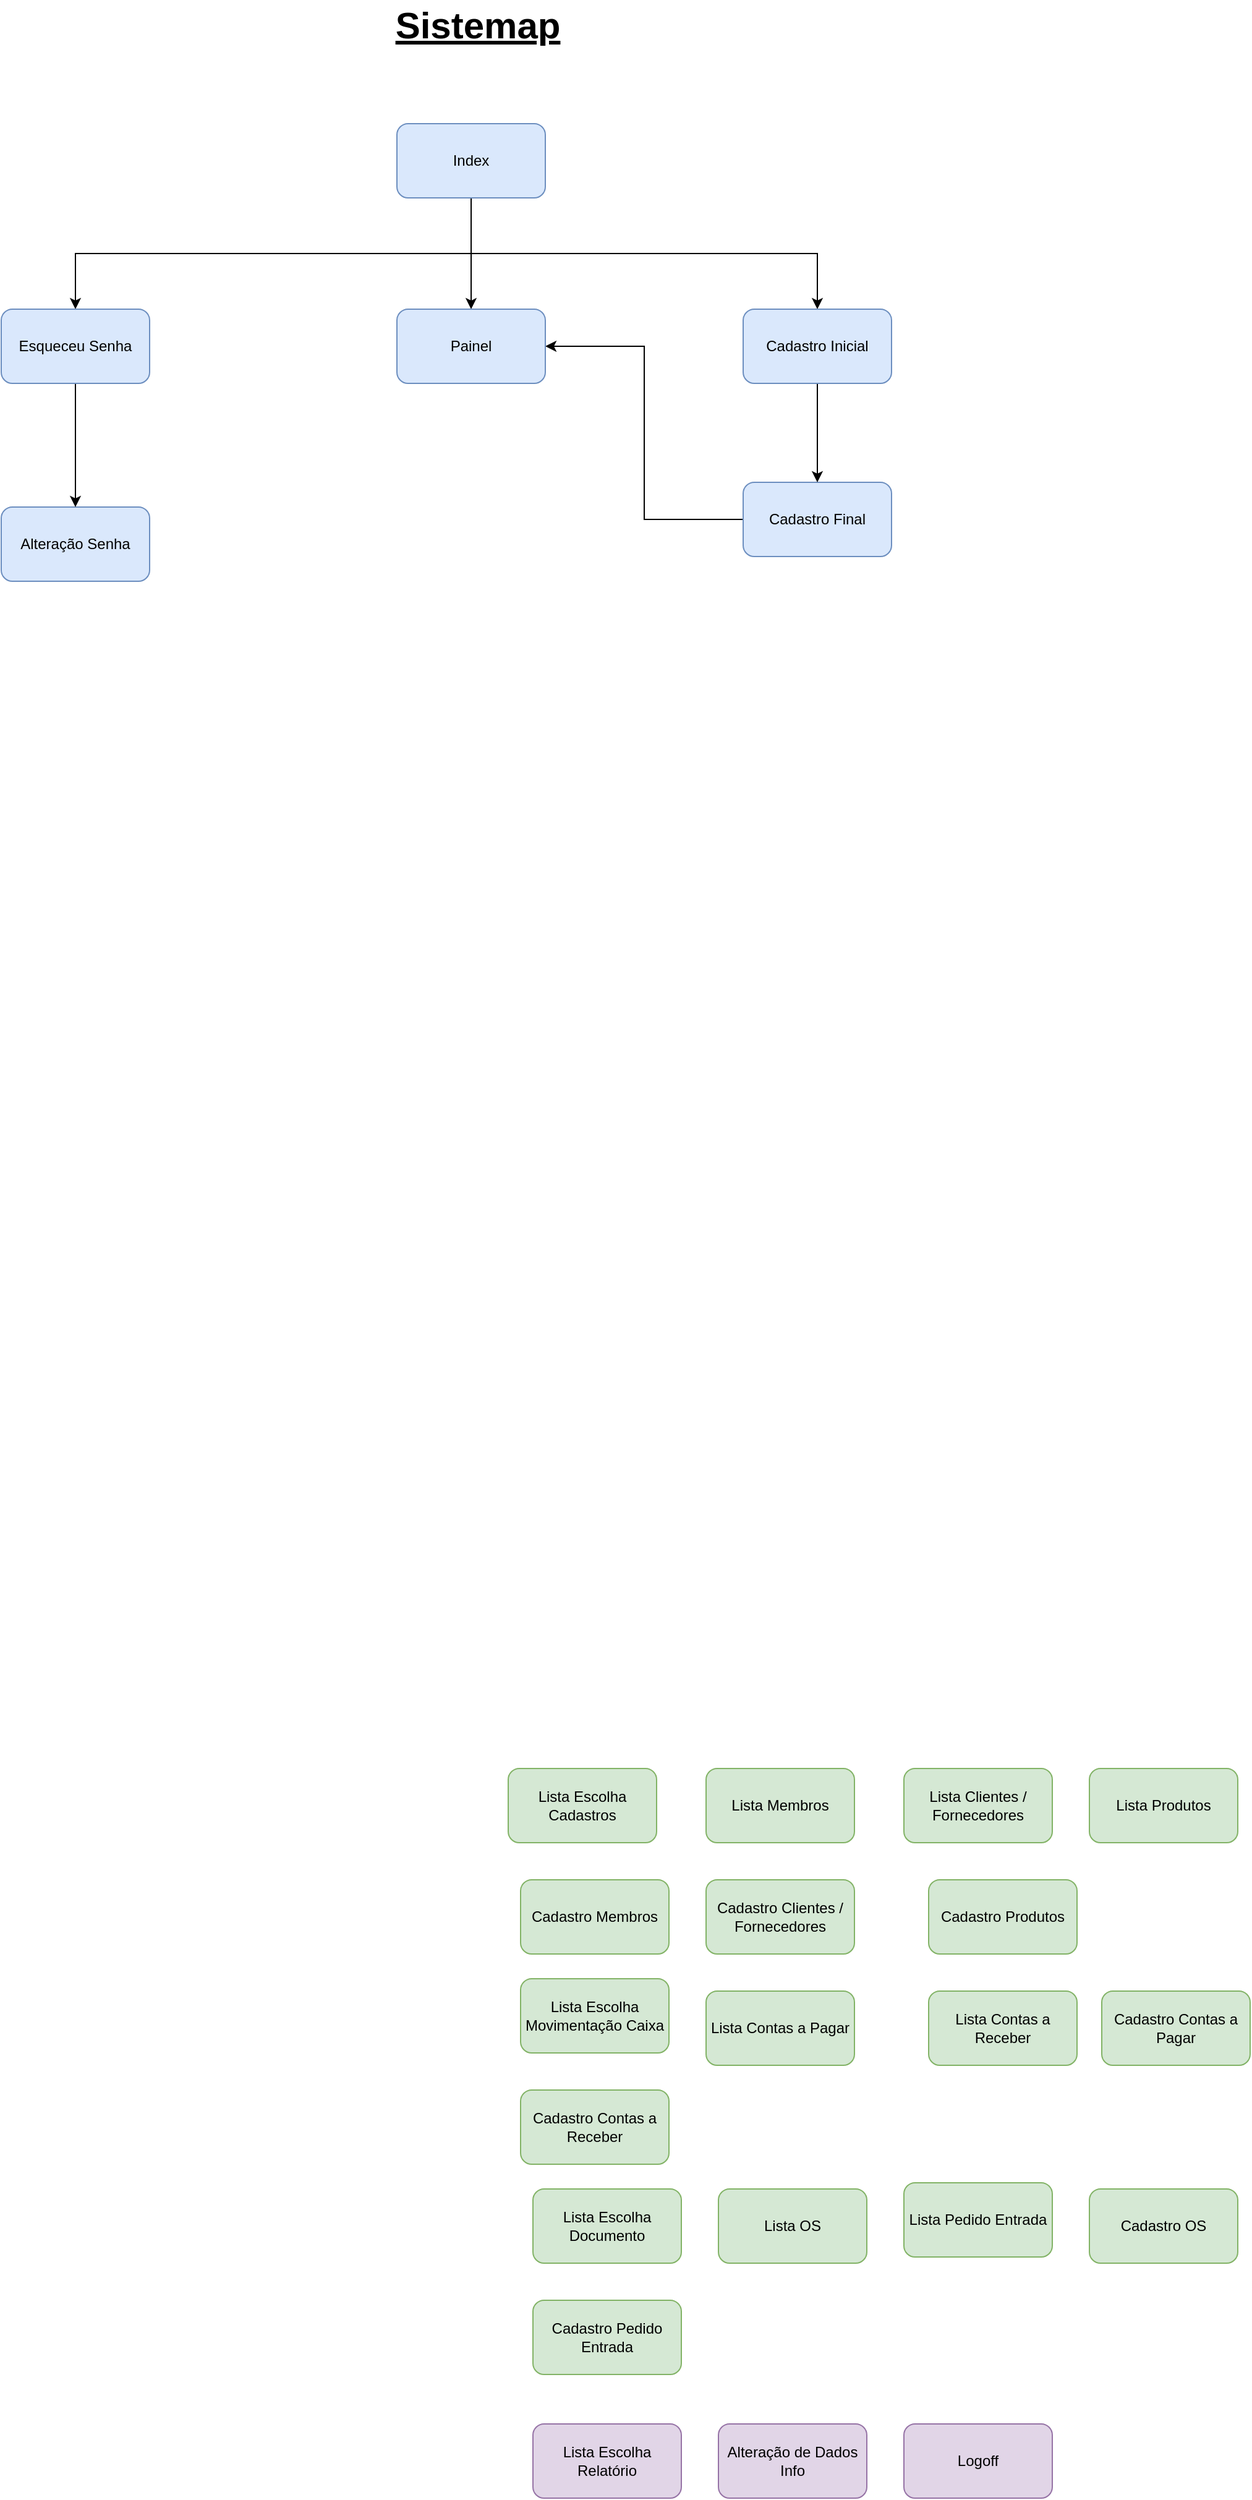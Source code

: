 <mxfile version="14.4.9" type="github">
  <diagram id="C5RBs43oDa-KdzZeNtuy" name="Page-1">
    <mxGraphModel dx="1834" dy="2087" grid="1" gridSize="10" guides="1" tooltips="1" connect="1" arrows="1" fold="1" page="1" pageScale="1" pageWidth="827" pageHeight="1169" math="0" shadow="0">
      <root>
        <mxCell id="WIyWlLk6GJQsqaUBKTNV-0" />
        <mxCell id="WIyWlLk6GJQsqaUBKTNV-1" parent="WIyWlLk6GJQsqaUBKTNV-0" />
        <mxCell id="mdEiC-76GbIUr6cUF3B1-29" style="edgeStyle=orthogonalEdgeStyle;rounded=0;orthogonalLoop=1;jettySize=auto;html=1;entryX=0.5;entryY=0;entryDx=0;entryDy=0;exitX=0.5;exitY=1;exitDx=0;exitDy=0;" edge="1" parent="WIyWlLk6GJQsqaUBKTNV-1" source="mdEiC-76GbIUr6cUF3B1-0" target="mdEiC-76GbIUr6cUF3B1-2">
          <mxGeometry relative="1" as="geometry" />
        </mxCell>
        <mxCell id="mdEiC-76GbIUr6cUF3B1-33" style="edgeStyle=orthogonalEdgeStyle;rounded=0;orthogonalLoop=1;jettySize=auto;html=1;" edge="1" parent="WIyWlLk6GJQsqaUBKTNV-1" source="mdEiC-76GbIUr6cUF3B1-0" target="mdEiC-76GbIUr6cUF3B1-26">
          <mxGeometry relative="1" as="geometry" />
        </mxCell>
        <mxCell id="mdEiC-76GbIUr6cUF3B1-34" style="edgeStyle=orthogonalEdgeStyle;rounded=0;orthogonalLoop=1;jettySize=auto;html=1;exitX=0.5;exitY=1;exitDx=0;exitDy=0;" edge="1" parent="WIyWlLk6GJQsqaUBKTNV-1" source="mdEiC-76GbIUr6cUF3B1-0" target="mdEiC-76GbIUr6cUF3B1-4">
          <mxGeometry relative="1" as="geometry" />
        </mxCell>
        <mxCell id="mdEiC-76GbIUr6cUF3B1-0" value="Index" style="rounded=1;whiteSpace=wrap;html=1;fillColor=#dae8fc;strokeColor=#6c8ebf;" vertex="1" parent="WIyWlLk6GJQsqaUBKTNV-1">
          <mxGeometry x="760" y="-1030" width="120" height="60" as="geometry" />
        </mxCell>
        <mxCell id="mdEiC-76GbIUr6cUF3B1-1" value="Alteração Senha" style="rounded=1;whiteSpace=wrap;html=1;fillColor=#dae8fc;strokeColor=#6c8ebf;" vertex="1" parent="WIyWlLk6GJQsqaUBKTNV-1">
          <mxGeometry x="440" y="-720" width="120" height="60" as="geometry" />
        </mxCell>
        <mxCell id="mdEiC-76GbIUr6cUF3B1-30" style="edgeStyle=orthogonalEdgeStyle;rounded=0;orthogonalLoop=1;jettySize=auto;html=1;entryX=0.5;entryY=0;entryDx=0;entryDy=0;" edge="1" parent="WIyWlLk6GJQsqaUBKTNV-1" source="mdEiC-76GbIUr6cUF3B1-2" target="mdEiC-76GbIUr6cUF3B1-1">
          <mxGeometry relative="1" as="geometry" />
        </mxCell>
        <mxCell id="mdEiC-76GbIUr6cUF3B1-2" value="Esqueceu Senha" style="rounded=1;whiteSpace=wrap;html=1;fillColor=#dae8fc;strokeColor=#6c8ebf;" vertex="1" parent="WIyWlLk6GJQsqaUBKTNV-1">
          <mxGeometry x="440" y="-880" width="120" height="60" as="geometry" />
        </mxCell>
        <mxCell id="mdEiC-76GbIUr6cUF3B1-35" style="edgeStyle=orthogonalEdgeStyle;rounded=0;orthogonalLoop=1;jettySize=auto;html=1;entryX=1;entryY=0.5;entryDx=0;entryDy=0;" edge="1" parent="WIyWlLk6GJQsqaUBKTNV-1" source="mdEiC-76GbIUr6cUF3B1-3" target="mdEiC-76GbIUr6cUF3B1-26">
          <mxGeometry relative="1" as="geometry" />
        </mxCell>
        <mxCell id="mdEiC-76GbIUr6cUF3B1-3" value="Cadastro Final" style="rounded=1;whiteSpace=wrap;html=1;fillColor=#dae8fc;strokeColor=#6c8ebf;" vertex="1" parent="WIyWlLk6GJQsqaUBKTNV-1">
          <mxGeometry x="1040" y="-740" width="120" height="60" as="geometry" />
        </mxCell>
        <mxCell id="mdEiC-76GbIUr6cUF3B1-32" style="edgeStyle=orthogonalEdgeStyle;rounded=0;orthogonalLoop=1;jettySize=auto;html=1;" edge="1" parent="WIyWlLk6GJQsqaUBKTNV-1" source="mdEiC-76GbIUr6cUF3B1-4" target="mdEiC-76GbIUr6cUF3B1-3">
          <mxGeometry relative="1" as="geometry" />
        </mxCell>
        <mxCell id="mdEiC-76GbIUr6cUF3B1-4" value="Cadastro Inicial" style="rounded=1;whiteSpace=wrap;html=1;fillColor=#dae8fc;strokeColor=#6c8ebf;" vertex="1" parent="WIyWlLk6GJQsqaUBKTNV-1">
          <mxGeometry x="1040" y="-880" width="120" height="60" as="geometry" />
        </mxCell>
        <mxCell id="mdEiC-76GbIUr6cUF3B1-5" value="Lista Escolha Cadastros" style="rounded=1;whiteSpace=wrap;html=1;fillColor=#d5e8d4;strokeColor=#82b366;" vertex="1" parent="WIyWlLk6GJQsqaUBKTNV-1">
          <mxGeometry x="850" y="300" width="120" height="60" as="geometry" />
        </mxCell>
        <mxCell id="mdEiC-76GbIUr6cUF3B1-6" value="Lista Clientes / Fornecedores" style="rounded=1;whiteSpace=wrap;html=1;fillColor=#d5e8d4;strokeColor=#82b366;" vertex="1" parent="WIyWlLk6GJQsqaUBKTNV-1">
          <mxGeometry x="1170" y="300" width="120" height="60" as="geometry" />
        </mxCell>
        <mxCell id="mdEiC-76GbIUr6cUF3B1-7" value="Lista Membros" style="rounded=1;whiteSpace=wrap;html=1;fillColor=#d5e8d4;strokeColor=#82b366;" vertex="1" parent="WIyWlLk6GJQsqaUBKTNV-1">
          <mxGeometry x="1010" y="300" width="120" height="60" as="geometry" />
        </mxCell>
        <mxCell id="mdEiC-76GbIUr6cUF3B1-8" value="Lista Produtos" style="rounded=1;whiteSpace=wrap;html=1;fillColor=#d5e8d4;strokeColor=#82b366;" vertex="1" parent="WIyWlLk6GJQsqaUBKTNV-1">
          <mxGeometry x="1320" y="300" width="120" height="60" as="geometry" />
        </mxCell>
        <mxCell id="mdEiC-76GbIUr6cUF3B1-9" value="Cadastro Membros" style="rounded=1;whiteSpace=wrap;html=1;fillColor=#d5e8d4;strokeColor=#82b366;" vertex="1" parent="WIyWlLk6GJQsqaUBKTNV-1">
          <mxGeometry x="860" y="390" width="120" height="60" as="geometry" />
        </mxCell>
        <mxCell id="mdEiC-76GbIUr6cUF3B1-10" value="Cadastro Produtos" style="rounded=1;whiteSpace=wrap;html=1;fillColor=#d5e8d4;strokeColor=#82b366;" vertex="1" parent="WIyWlLk6GJQsqaUBKTNV-1">
          <mxGeometry x="1190" y="390" width="120" height="60" as="geometry" />
        </mxCell>
        <mxCell id="mdEiC-76GbIUr6cUF3B1-11" value="Cadastro Clientes / Fornecedores" style="rounded=1;whiteSpace=wrap;html=1;fillColor=#d5e8d4;strokeColor=#82b366;" vertex="1" parent="WIyWlLk6GJQsqaUBKTNV-1">
          <mxGeometry x="1010" y="390" width="120" height="60" as="geometry" />
        </mxCell>
        <mxCell id="mdEiC-76GbIUr6cUF3B1-12" value="Lista Escolha Movimentação Caixa" style="rounded=1;whiteSpace=wrap;html=1;fillColor=#d5e8d4;strokeColor=#82b366;" vertex="1" parent="WIyWlLk6GJQsqaUBKTNV-1">
          <mxGeometry x="860" y="470" width="120" height="60" as="geometry" />
        </mxCell>
        <mxCell id="mdEiC-76GbIUr6cUF3B1-13" value="Lista Contas a Receber" style="rounded=1;whiteSpace=wrap;html=1;fillColor=#d5e8d4;strokeColor=#82b366;" vertex="1" parent="WIyWlLk6GJQsqaUBKTNV-1">
          <mxGeometry x="1190" y="480" width="120" height="60" as="geometry" />
        </mxCell>
        <mxCell id="mdEiC-76GbIUr6cUF3B1-14" value="Lista Contas a Pagar" style="rounded=1;whiteSpace=wrap;html=1;fillColor=#d5e8d4;strokeColor=#82b366;" vertex="1" parent="WIyWlLk6GJQsqaUBKTNV-1">
          <mxGeometry x="1010" y="480" width="120" height="60" as="geometry" />
        </mxCell>
        <mxCell id="mdEiC-76GbIUr6cUF3B1-15" value="Cadastro Contas a Pagar" style="rounded=1;whiteSpace=wrap;html=1;fillColor=#d5e8d4;strokeColor=#82b366;" vertex="1" parent="WIyWlLk6GJQsqaUBKTNV-1">
          <mxGeometry x="1330" y="480" width="120" height="60" as="geometry" />
        </mxCell>
        <mxCell id="mdEiC-76GbIUr6cUF3B1-16" value="Cadastro Contas a Receber" style="rounded=1;whiteSpace=wrap;html=1;fillColor=#d5e8d4;strokeColor=#82b366;" vertex="1" parent="WIyWlLk6GJQsqaUBKTNV-1">
          <mxGeometry x="860" y="560" width="120" height="60" as="geometry" />
        </mxCell>
        <mxCell id="mdEiC-76GbIUr6cUF3B1-17" value="Lista Escolha Documento" style="rounded=1;whiteSpace=wrap;html=1;fillColor=#d5e8d4;strokeColor=#82b366;" vertex="1" parent="WIyWlLk6GJQsqaUBKTNV-1">
          <mxGeometry x="870" y="640" width="120" height="60" as="geometry" />
        </mxCell>
        <mxCell id="mdEiC-76GbIUr6cUF3B1-18" value="Cadastro Pedido Entrada" style="rounded=1;whiteSpace=wrap;html=1;fillColor=#d5e8d4;strokeColor=#82b366;" vertex="1" parent="WIyWlLk6GJQsqaUBKTNV-1">
          <mxGeometry x="870" y="730" width="120" height="60" as="geometry" />
        </mxCell>
        <mxCell id="mdEiC-76GbIUr6cUF3B1-19" value="Cadastro OS" style="rounded=1;whiteSpace=wrap;html=1;fillColor=#d5e8d4;strokeColor=#82b366;" vertex="1" parent="WIyWlLk6GJQsqaUBKTNV-1">
          <mxGeometry x="1320" y="640" width="120" height="60" as="geometry" />
        </mxCell>
        <mxCell id="mdEiC-76GbIUr6cUF3B1-20" value="Lista Pedido Entrada" style="rounded=1;whiteSpace=wrap;html=1;fillColor=#d5e8d4;strokeColor=#82b366;" vertex="1" parent="WIyWlLk6GJQsqaUBKTNV-1">
          <mxGeometry x="1170" y="635" width="120" height="60" as="geometry" />
        </mxCell>
        <mxCell id="mdEiC-76GbIUr6cUF3B1-21" value="Lista OS" style="rounded=1;whiteSpace=wrap;html=1;fillColor=#d5e8d4;strokeColor=#82b366;" vertex="1" parent="WIyWlLk6GJQsqaUBKTNV-1">
          <mxGeometry x="1020" y="640" width="120" height="60" as="geometry" />
        </mxCell>
        <mxCell id="mdEiC-76GbIUr6cUF3B1-22" value="Lista Escolha Relatório" style="rounded=1;whiteSpace=wrap;html=1;fillColor=#e1d5e7;strokeColor=#9673a6;" vertex="1" parent="WIyWlLk6GJQsqaUBKTNV-1">
          <mxGeometry x="870" y="830" width="120" height="60" as="geometry" />
        </mxCell>
        <mxCell id="mdEiC-76GbIUr6cUF3B1-23" value="Alteração de Dados Info" style="rounded=1;whiteSpace=wrap;html=1;fillColor=#e1d5e7;strokeColor=#9673a6;" vertex="1" parent="WIyWlLk6GJQsqaUBKTNV-1">
          <mxGeometry x="1020" y="830" width="120" height="60" as="geometry" />
        </mxCell>
        <mxCell id="mdEiC-76GbIUr6cUF3B1-24" value="Logoff" style="rounded=1;whiteSpace=wrap;html=1;fillColor=#e1d5e7;strokeColor=#9673a6;" vertex="1" parent="WIyWlLk6GJQsqaUBKTNV-1">
          <mxGeometry x="1170" y="830" width="120" height="60" as="geometry" />
        </mxCell>
        <mxCell id="mdEiC-76GbIUr6cUF3B1-25" value="Sistemap" style="text;html=1;resizable=0;autosize=1;align=center;verticalAlign=middle;points=[];rounded=0;fontStyle=5;dashed=1;shadow=0;sketch=0;glass=0;fontSize=30;direction=west;rotation=0;" vertex="1" parent="WIyWlLk6GJQsqaUBKTNV-1">
          <mxGeometry x="750" y="-1130" width="150" height="40" as="geometry" />
        </mxCell>
        <mxCell id="mdEiC-76GbIUr6cUF3B1-26" value="Painel" style="rounded=1;whiteSpace=wrap;html=1;fillColor=#dae8fc;strokeColor=#6c8ebf;" vertex="1" parent="WIyWlLk6GJQsqaUBKTNV-1">
          <mxGeometry x="760" y="-880" width="120" height="60" as="geometry" />
        </mxCell>
      </root>
    </mxGraphModel>
  </diagram>
</mxfile>
